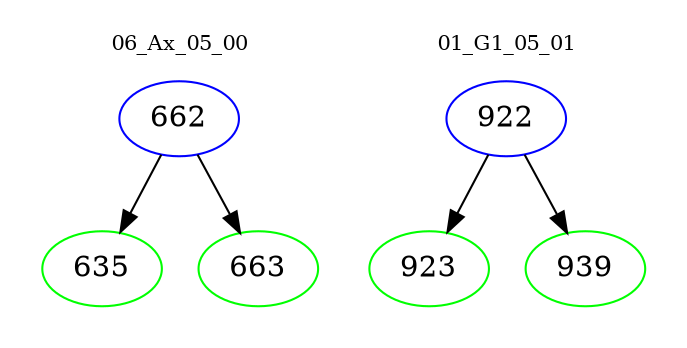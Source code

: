 digraph{
subgraph cluster_0 {
color = white
label = "06_Ax_05_00";
fontsize=10;
T0_662 [label="662", color="blue"]
T0_662 -> T0_635 [color="black"]
T0_635 [label="635", color="green"]
T0_662 -> T0_663 [color="black"]
T0_663 [label="663", color="green"]
}
subgraph cluster_1 {
color = white
label = "01_G1_05_01";
fontsize=10;
T1_922 [label="922", color="blue"]
T1_922 -> T1_923 [color="black"]
T1_923 [label="923", color="green"]
T1_922 -> T1_939 [color="black"]
T1_939 [label="939", color="green"]
}
}
